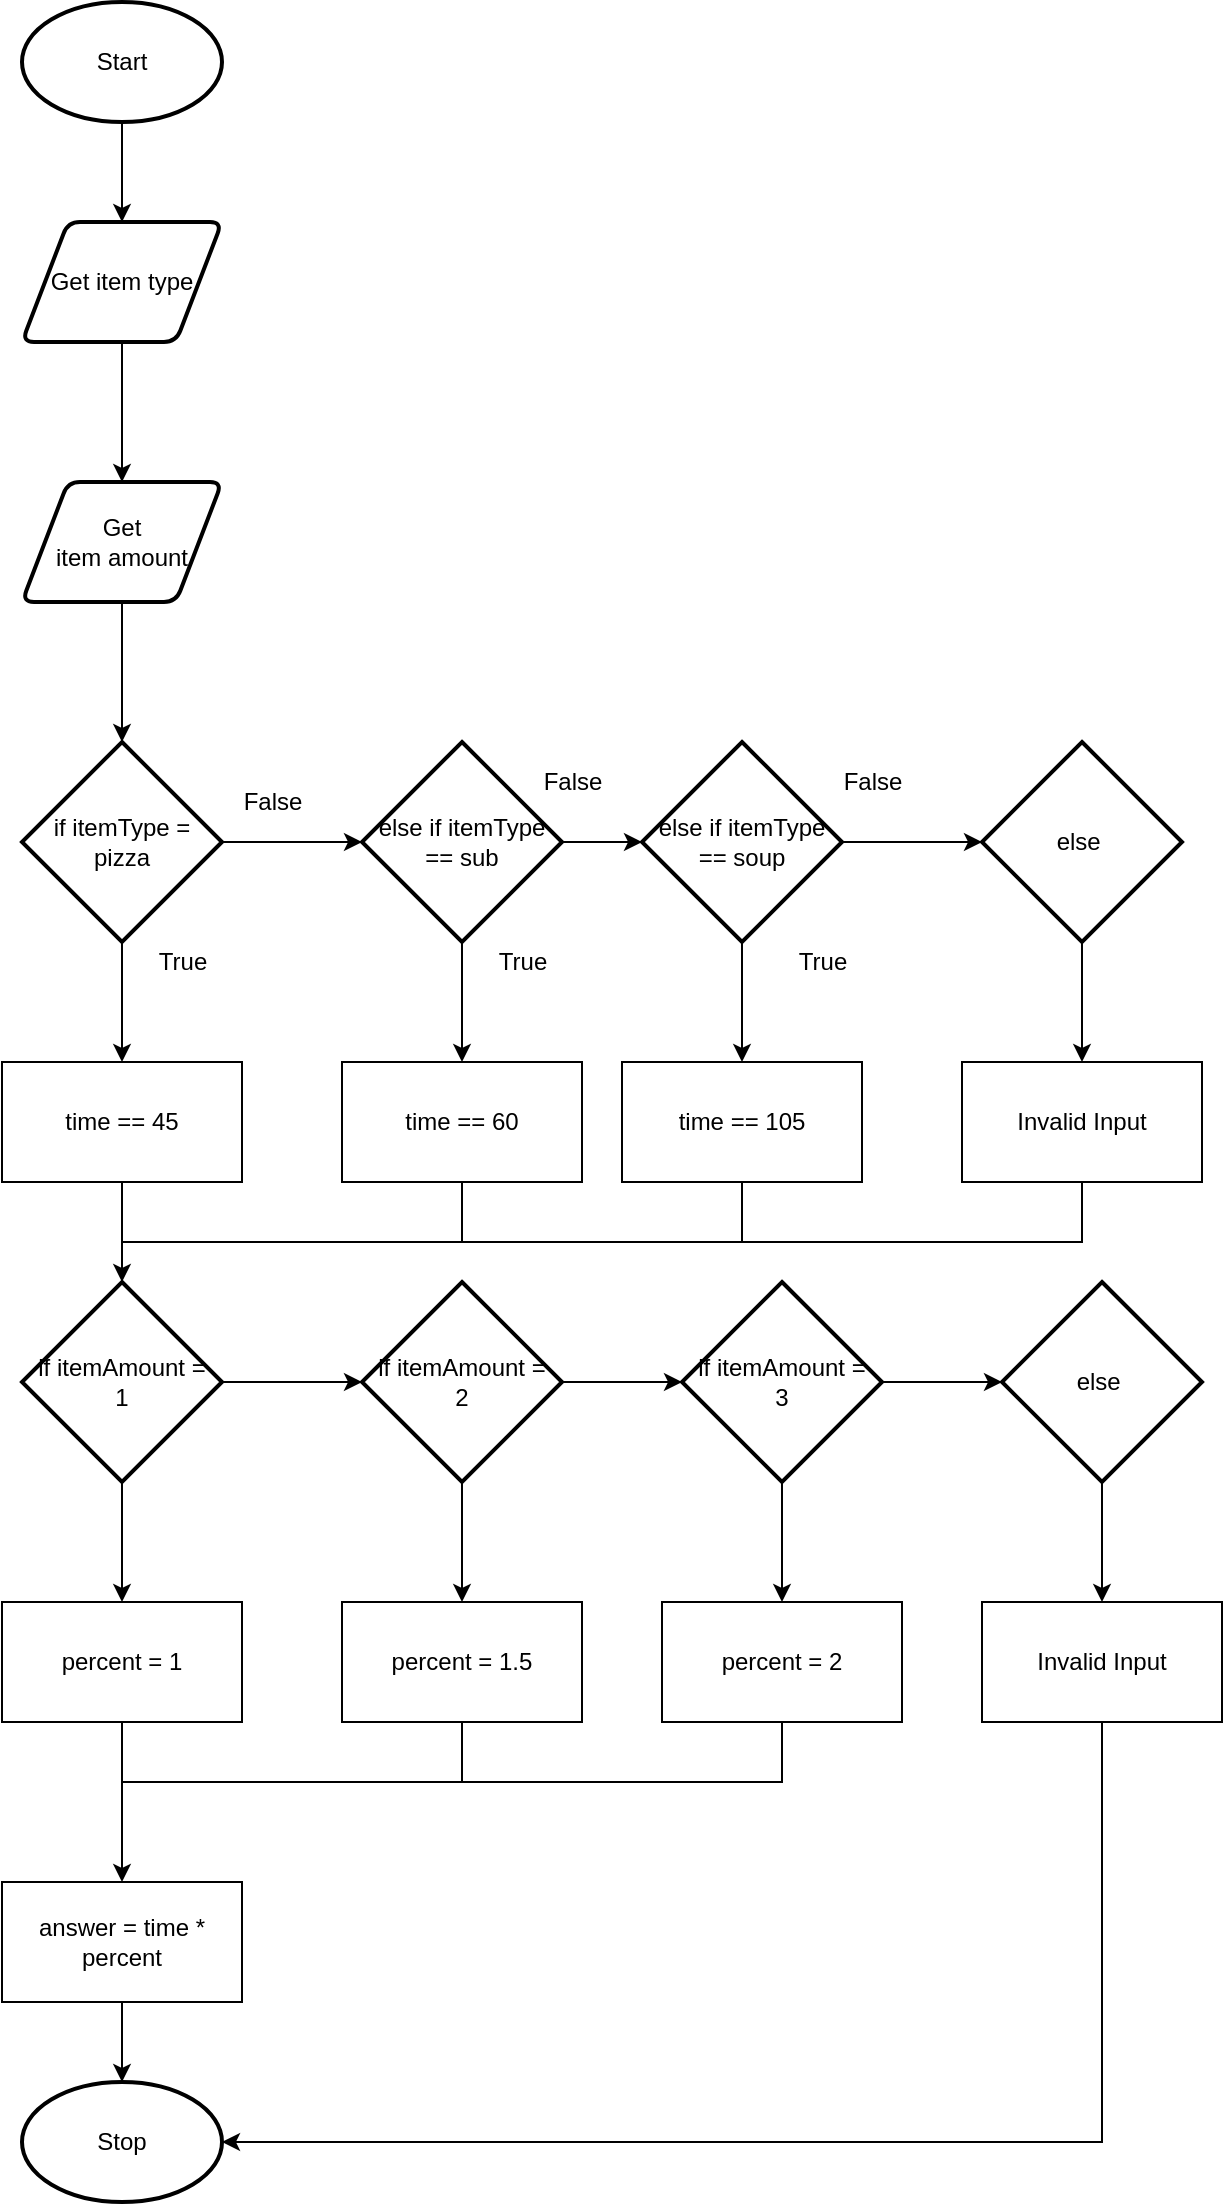 <mxfile>
    <diagram id="Ba2hcxo2JjBfXLcQa--d" name="Page-1">
        <mxGraphModel dx="646" dy="381" grid="1" gridSize="10" guides="1" tooltips="1" connect="1" arrows="1" fold="1" page="1" pageScale="1" pageWidth="827" pageHeight="1169" math="0" shadow="0">
            <root>
                <mxCell id="0"/>
                <mxCell id="1" parent="0"/>
                <mxCell id="3" style="edgeStyle=none;html=1;" parent="1" source="2" target="4" edge="1">
                    <mxGeometry relative="1" as="geometry">
                        <mxPoint x="430" y="180" as="targetPoint"/>
                    </mxGeometry>
                </mxCell>
                <mxCell id="2" value="Start" style="strokeWidth=2;html=1;shape=mxgraph.flowchart.start_1;whiteSpace=wrap;" parent="1" vertex="1">
                    <mxGeometry x="380" y="40" width="100" height="60" as="geometry"/>
                </mxCell>
                <mxCell id="5" style="edgeStyle=none;html=1;" parent="1" source="4" edge="1">
                    <mxGeometry relative="1" as="geometry">
                        <mxPoint x="430" y="280" as="targetPoint"/>
                    </mxGeometry>
                </mxCell>
                <mxCell id="4" value="Get item type" style="shape=parallelogram;html=1;strokeWidth=2;perimeter=parallelogramPerimeter;whiteSpace=wrap;rounded=1;arcSize=12;size=0.23;" parent="1" vertex="1">
                    <mxGeometry x="380" y="150" width="100" height="60" as="geometry"/>
                </mxCell>
                <mxCell id="7" style="edgeStyle=none;html=1;" parent="1" source="6" edge="1">
                    <mxGeometry relative="1" as="geometry">
                        <mxPoint x="430" y="410" as="targetPoint"/>
                    </mxGeometry>
                </mxCell>
                <mxCell id="6" value="Get &lt;br&gt;item amount" style="shape=parallelogram;html=1;strokeWidth=2;perimeter=parallelogramPerimeter;whiteSpace=wrap;rounded=1;arcSize=12;size=0.23;" parent="1" vertex="1">
                    <mxGeometry x="380" y="280" width="100" height="60" as="geometry"/>
                </mxCell>
                <mxCell id="10" style="edgeStyle=none;html=1;" parent="1" source="9" edge="1">
                    <mxGeometry relative="1" as="geometry">
                        <mxPoint x="550" y="460" as="targetPoint"/>
                    </mxGeometry>
                </mxCell>
                <mxCell id="16" style="edgeStyle=none;html=1;" parent="1" source="9" edge="1">
                    <mxGeometry relative="1" as="geometry">
                        <mxPoint x="430" y="570" as="targetPoint"/>
                    </mxGeometry>
                </mxCell>
                <mxCell id="9" value="if itemType =&lt;br&gt;pizza" style="strokeWidth=2;html=1;shape=mxgraph.flowchart.decision;whiteSpace=wrap;" parent="1" vertex="1">
                    <mxGeometry x="380" y="410" width="100" height="100" as="geometry"/>
                </mxCell>
                <mxCell id="18" style="edgeStyle=none;html=1;exitX=0.5;exitY=1;exitDx=0;exitDy=0;exitPerimeter=0;entryX=0.5;entryY=0;entryDx=0;entryDy=0;" parent="1" source="11" target="19" edge="1">
                    <mxGeometry relative="1" as="geometry">
                        <mxPoint x="610" y="580" as="targetPoint"/>
                    </mxGeometry>
                </mxCell>
                <mxCell id="23" style="edgeStyle=none;html=1;entryX=0;entryY=0.5;entryDx=0;entryDy=0;entryPerimeter=0;" parent="1" source="11" target="22" edge="1">
                    <mxGeometry relative="1" as="geometry"/>
                </mxCell>
                <mxCell id="11" value="else if itemType == sub" style="strokeWidth=2;html=1;shape=mxgraph.flowchart.decision;whiteSpace=wrap;" parent="1" vertex="1">
                    <mxGeometry x="550" y="410" width="100" height="100" as="geometry"/>
                </mxCell>
                <mxCell id="13" value="True" style="text;html=1;align=center;verticalAlign=middle;resizable=0;points=[];autosize=1;strokeColor=none;fillColor=none;" parent="1" vertex="1">
                    <mxGeometry x="440" y="510" width="40" height="20" as="geometry"/>
                </mxCell>
                <mxCell id="28" style="edgeStyle=none;html=1;" parent="1" source="17" edge="1">
                    <mxGeometry relative="1" as="geometry">
                        <mxPoint x="430" y="680" as="targetPoint"/>
                    </mxGeometry>
                </mxCell>
                <mxCell id="17" value="time == 45" style="rounded=0;whiteSpace=wrap;html=1;" parent="1" vertex="1">
                    <mxGeometry x="370" y="570" width="120" height="60" as="geometry"/>
                </mxCell>
                <mxCell id="19" value="time == 60" style="rounded=0;whiteSpace=wrap;html=1;" parent="1" vertex="1">
                    <mxGeometry x="540" y="570" width="120" height="60" as="geometry"/>
                </mxCell>
                <mxCell id="24" style="edgeStyle=none;html=1;" parent="1" source="22" edge="1">
                    <mxGeometry relative="1" as="geometry">
                        <mxPoint x="740" y="570" as="targetPoint"/>
                    </mxGeometry>
                </mxCell>
                <mxCell id="27" style="edgeStyle=none;html=1;entryX=0;entryY=0.5;entryDx=0;entryDy=0;entryPerimeter=0;" parent="1" source="22" target="26" edge="1">
                    <mxGeometry relative="1" as="geometry"/>
                </mxCell>
                <mxCell id="22" value="else if itemType == soup" style="strokeWidth=2;html=1;shape=mxgraph.flowchart.decision;whiteSpace=wrap;" parent="1" vertex="1">
                    <mxGeometry x="690" y="410" width="100" height="100" as="geometry"/>
                </mxCell>
                <mxCell id="25" value="time == 105" style="rounded=0;whiteSpace=wrap;html=1;" parent="1" vertex="1">
                    <mxGeometry x="680" y="570" width="120" height="60" as="geometry"/>
                </mxCell>
                <mxCell id="56" style="edgeStyle=none;html=1;" edge="1" parent="1" source="26">
                    <mxGeometry relative="1" as="geometry">
                        <mxPoint x="910" y="570" as="targetPoint"/>
                    </mxGeometry>
                </mxCell>
                <mxCell id="26" value="else&amp;nbsp;" style="strokeWidth=2;html=1;shape=mxgraph.flowchart.decision;whiteSpace=wrap;" parent="1" vertex="1">
                    <mxGeometry x="860" y="410" width="100" height="100" as="geometry"/>
                </mxCell>
                <mxCell id="31" style="edgeStyle=none;html=1;" parent="1" source="29" edge="1">
                    <mxGeometry relative="1" as="geometry">
                        <mxPoint x="430" y="840" as="targetPoint"/>
                    </mxGeometry>
                </mxCell>
                <mxCell id="45" style="edgeStyle=elbowEdgeStyle;rounded=0;html=1;" parent="1" source="29" target="34" edge="1">
                    <mxGeometry relative="1" as="geometry"/>
                </mxCell>
                <mxCell id="29" value="if itemAmount =&lt;br&gt;1" style="strokeWidth=2;html=1;shape=mxgraph.flowchart.decision;whiteSpace=wrap;" parent="1" vertex="1">
                    <mxGeometry x="380" y="680" width="100" height="100" as="geometry"/>
                </mxCell>
                <mxCell id="50" style="edgeStyle=elbowEdgeStyle;rounded=0;html=1;" parent="1" source="32" edge="1">
                    <mxGeometry relative="1" as="geometry">
                        <mxPoint x="430" y="980" as="targetPoint"/>
                    </mxGeometry>
                </mxCell>
                <mxCell id="32" value="percent = 1" style="rounded=0;whiteSpace=wrap;html=1;" parent="1" vertex="1">
                    <mxGeometry x="370" y="840" width="120" height="60" as="geometry"/>
                </mxCell>
                <mxCell id="36" style="edgeStyle=none;html=1;entryX=0.5;entryY=0;entryDx=0;entryDy=0;" parent="1" source="34" target="35" edge="1">
                    <mxGeometry relative="1" as="geometry"/>
                </mxCell>
                <mxCell id="46" style="edgeStyle=elbowEdgeStyle;rounded=0;html=1;" parent="1" source="34" edge="1">
                    <mxGeometry relative="1" as="geometry">
                        <mxPoint x="710" y="730" as="targetPoint"/>
                    </mxGeometry>
                </mxCell>
                <mxCell id="34" value="if itemAmount =&lt;br&gt;2" style="strokeWidth=2;html=1;shape=mxgraph.flowchart.decision;whiteSpace=wrap;" parent="1" vertex="1">
                    <mxGeometry x="550" y="680" width="100" height="100" as="geometry"/>
                </mxCell>
                <mxCell id="35" value="percent = 1.5" style="rounded=0;whiteSpace=wrap;html=1;" parent="1" vertex="1">
                    <mxGeometry x="540" y="840" width="120" height="60" as="geometry"/>
                </mxCell>
                <mxCell id="37" value="" style="endArrow=none;html=1;exitX=0.5;exitY=1;exitDx=0;exitDy=0;" parent="1" source="19" edge="1">
                    <mxGeometry width="50" height="50" relative="1" as="geometry">
                        <mxPoint x="660" y="710" as="sourcePoint"/>
                        <mxPoint x="600" y="660" as="targetPoint"/>
                    </mxGeometry>
                </mxCell>
                <mxCell id="39" value="" style="endArrow=none;html=1;exitX=0.5;exitY=1;exitDx=0;exitDy=0;edgeStyle=elbowEdgeStyle;rounded=0;" parent="1" source="25" edge="1">
                    <mxGeometry width="50" height="50" relative="1" as="geometry">
                        <mxPoint x="740" y="660" as="sourcePoint"/>
                        <mxPoint x="430" y="660" as="targetPoint"/>
                        <Array as="points">
                            <mxPoint x="740" y="680"/>
                        </Array>
                    </mxGeometry>
                </mxCell>
                <mxCell id="40" value="False" style="text;html=1;align=center;verticalAlign=middle;resizable=0;points=[];autosize=1;strokeColor=none;fillColor=none;" parent="1" vertex="1">
                    <mxGeometry x="780" y="420" width="50" height="20" as="geometry"/>
                </mxCell>
                <mxCell id="41" value="False" style="text;html=1;align=center;verticalAlign=middle;resizable=0;points=[];autosize=1;strokeColor=none;fillColor=none;" parent="1" vertex="1">
                    <mxGeometry x="630" y="420" width="50" height="20" as="geometry"/>
                </mxCell>
                <mxCell id="42" value="True" style="text;html=1;align=center;verticalAlign=middle;resizable=0;points=[];autosize=1;strokeColor=none;fillColor=none;" parent="1" vertex="1">
                    <mxGeometry x="610" y="510" width="40" height="20" as="geometry"/>
                </mxCell>
                <mxCell id="43" value="False" style="text;html=1;align=center;verticalAlign=middle;resizable=0;points=[];autosize=1;strokeColor=none;fillColor=none;" parent="1" vertex="1">
                    <mxGeometry x="480" y="430" width="50" height="20" as="geometry"/>
                </mxCell>
                <mxCell id="44" value="True" style="text;html=1;align=center;verticalAlign=middle;resizable=0;points=[];autosize=1;strokeColor=none;fillColor=none;" parent="1" vertex="1">
                    <mxGeometry x="760" y="510" width="40" height="20" as="geometry"/>
                </mxCell>
                <mxCell id="48" style="edgeStyle=elbowEdgeStyle;rounded=0;html=1;entryX=0.5;entryY=0;entryDx=0;entryDy=0;" parent="1" source="47" target="49" edge="1">
                    <mxGeometry relative="1" as="geometry">
                        <mxPoint x="760" y="830" as="targetPoint"/>
                    </mxGeometry>
                </mxCell>
                <mxCell id="54" style="edgeStyle=none;html=1;" parent="1" source="47" edge="1">
                    <mxGeometry relative="1" as="geometry">
                        <mxPoint x="870" y="730" as="targetPoint"/>
                    </mxGeometry>
                </mxCell>
                <mxCell id="47" value="if itemAmount =&lt;br&gt;3" style="strokeWidth=2;html=1;shape=mxgraph.flowchart.decision;whiteSpace=wrap;" parent="1" vertex="1">
                    <mxGeometry x="710" y="680" width="100" height="100" as="geometry"/>
                </mxCell>
                <mxCell id="49" value="percent = 2" style="rounded=0;whiteSpace=wrap;html=1;" parent="1" vertex="1">
                    <mxGeometry x="700" y="840" width="120" height="60" as="geometry"/>
                </mxCell>
                <mxCell id="52" style="edgeStyle=elbowEdgeStyle;rounded=0;html=1;entryX=0.5;entryY=0;entryDx=0;entryDy=0;entryPerimeter=0;" parent="1" source="51" target="53" edge="1">
                    <mxGeometry relative="1" as="geometry">
                        <mxPoint x="550" y="1010" as="targetPoint"/>
                    </mxGeometry>
                </mxCell>
                <mxCell id="51" value="answer = time * percent" style="rounded=0;whiteSpace=wrap;html=1;" parent="1" vertex="1">
                    <mxGeometry x="370" y="980" width="120" height="60" as="geometry"/>
                </mxCell>
                <mxCell id="53" value="Stop" style="strokeWidth=2;html=1;shape=mxgraph.flowchart.start_1;whiteSpace=wrap;" parent="1" vertex="1">
                    <mxGeometry x="380" y="1080" width="100" height="60" as="geometry"/>
                </mxCell>
                <mxCell id="59" style="edgeStyle=elbowEdgeStyle;rounded=0;html=1;" edge="1" parent="1" source="55">
                    <mxGeometry relative="1" as="geometry">
                        <mxPoint x="920" y="840" as="targetPoint"/>
                    </mxGeometry>
                </mxCell>
                <mxCell id="55" value="else&amp;nbsp;" style="strokeWidth=2;html=1;shape=mxgraph.flowchart.decision;whiteSpace=wrap;" parent="1" vertex="1">
                    <mxGeometry x="870" y="680" width="100" height="100" as="geometry"/>
                </mxCell>
                <mxCell id="57" value="Invalid Input" style="rounded=0;whiteSpace=wrap;html=1;" vertex="1" parent="1">
                    <mxGeometry x="850" y="570" width="120" height="60" as="geometry"/>
                </mxCell>
                <mxCell id="58" value="" style="endArrow=none;html=1;exitX=0.5;exitY=1;exitDx=0;exitDy=0;rounded=0;edgeStyle=elbowEdgeStyle;" edge="1" parent="1" source="57">
                    <mxGeometry width="50" height="50" relative="1" as="geometry">
                        <mxPoint x="870" y="630" as="sourcePoint"/>
                        <mxPoint x="740" y="660" as="targetPoint"/>
                        <Array as="points">
                            <mxPoint x="910" y="670"/>
                        </Array>
                    </mxGeometry>
                </mxCell>
                <mxCell id="65" style="edgeStyle=elbowEdgeStyle;rounded=0;html=1;entryX=1;entryY=0.5;entryDx=0;entryDy=0;entryPerimeter=0;" edge="1" parent="1" source="60" target="53">
                    <mxGeometry relative="1" as="geometry">
                        <Array as="points">
                            <mxPoint x="920" y="1000"/>
                        </Array>
                    </mxGeometry>
                </mxCell>
                <mxCell id="60" value="Invalid Input" style="rounded=0;whiteSpace=wrap;html=1;" vertex="1" parent="1">
                    <mxGeometry x="860" y="840" width="120" height="60" as="geometry"/>
                </mxCell>
                <mxCell id="62" value="" style="endArrow=none;html=1;exitX=0.5;exitY=1;exitDx=0;exitDy=0;rounded=0;edgeStyle=elbowEdgeStyle;" edge="1" parent="1" source="35">
                    <mxGeometry width="50" height="50" relative="1" as="geometry">
                        <mxPoint x="610" y="640" as="sourcePoint"/>
                        <mxPoint x="430" y="930" as="targetPoint"/>
                        <Array as="points">
                            <mxPoint x="600" y="930"/>
                        </Array>
                    </mxGeometry>
                </mxCell>
                <mxCell id="63" value="" style="endArrow=none;html=1;exitX=0.5;exitY=1;exitDx=0;exitDy=0;rounded=0;edgeStyle=elbowEdgeStyle;" edge="1" parent="1">
                    <mxGeometry width="50" height="50" relative="1" as="geometry">
                        <mxPoint x="760" y="900" as="sourcePoint"/>
                        <mxPoint x="590" y="930" as="targetPoint"/>
                        <Array as="points">
                            <mxPoint x="760" y="920"/>
                        </Array>
                    </mxGeometry>
                </mxCell>
            </root>
        </mxGraphModel>
    </diagram>
</mxfile>